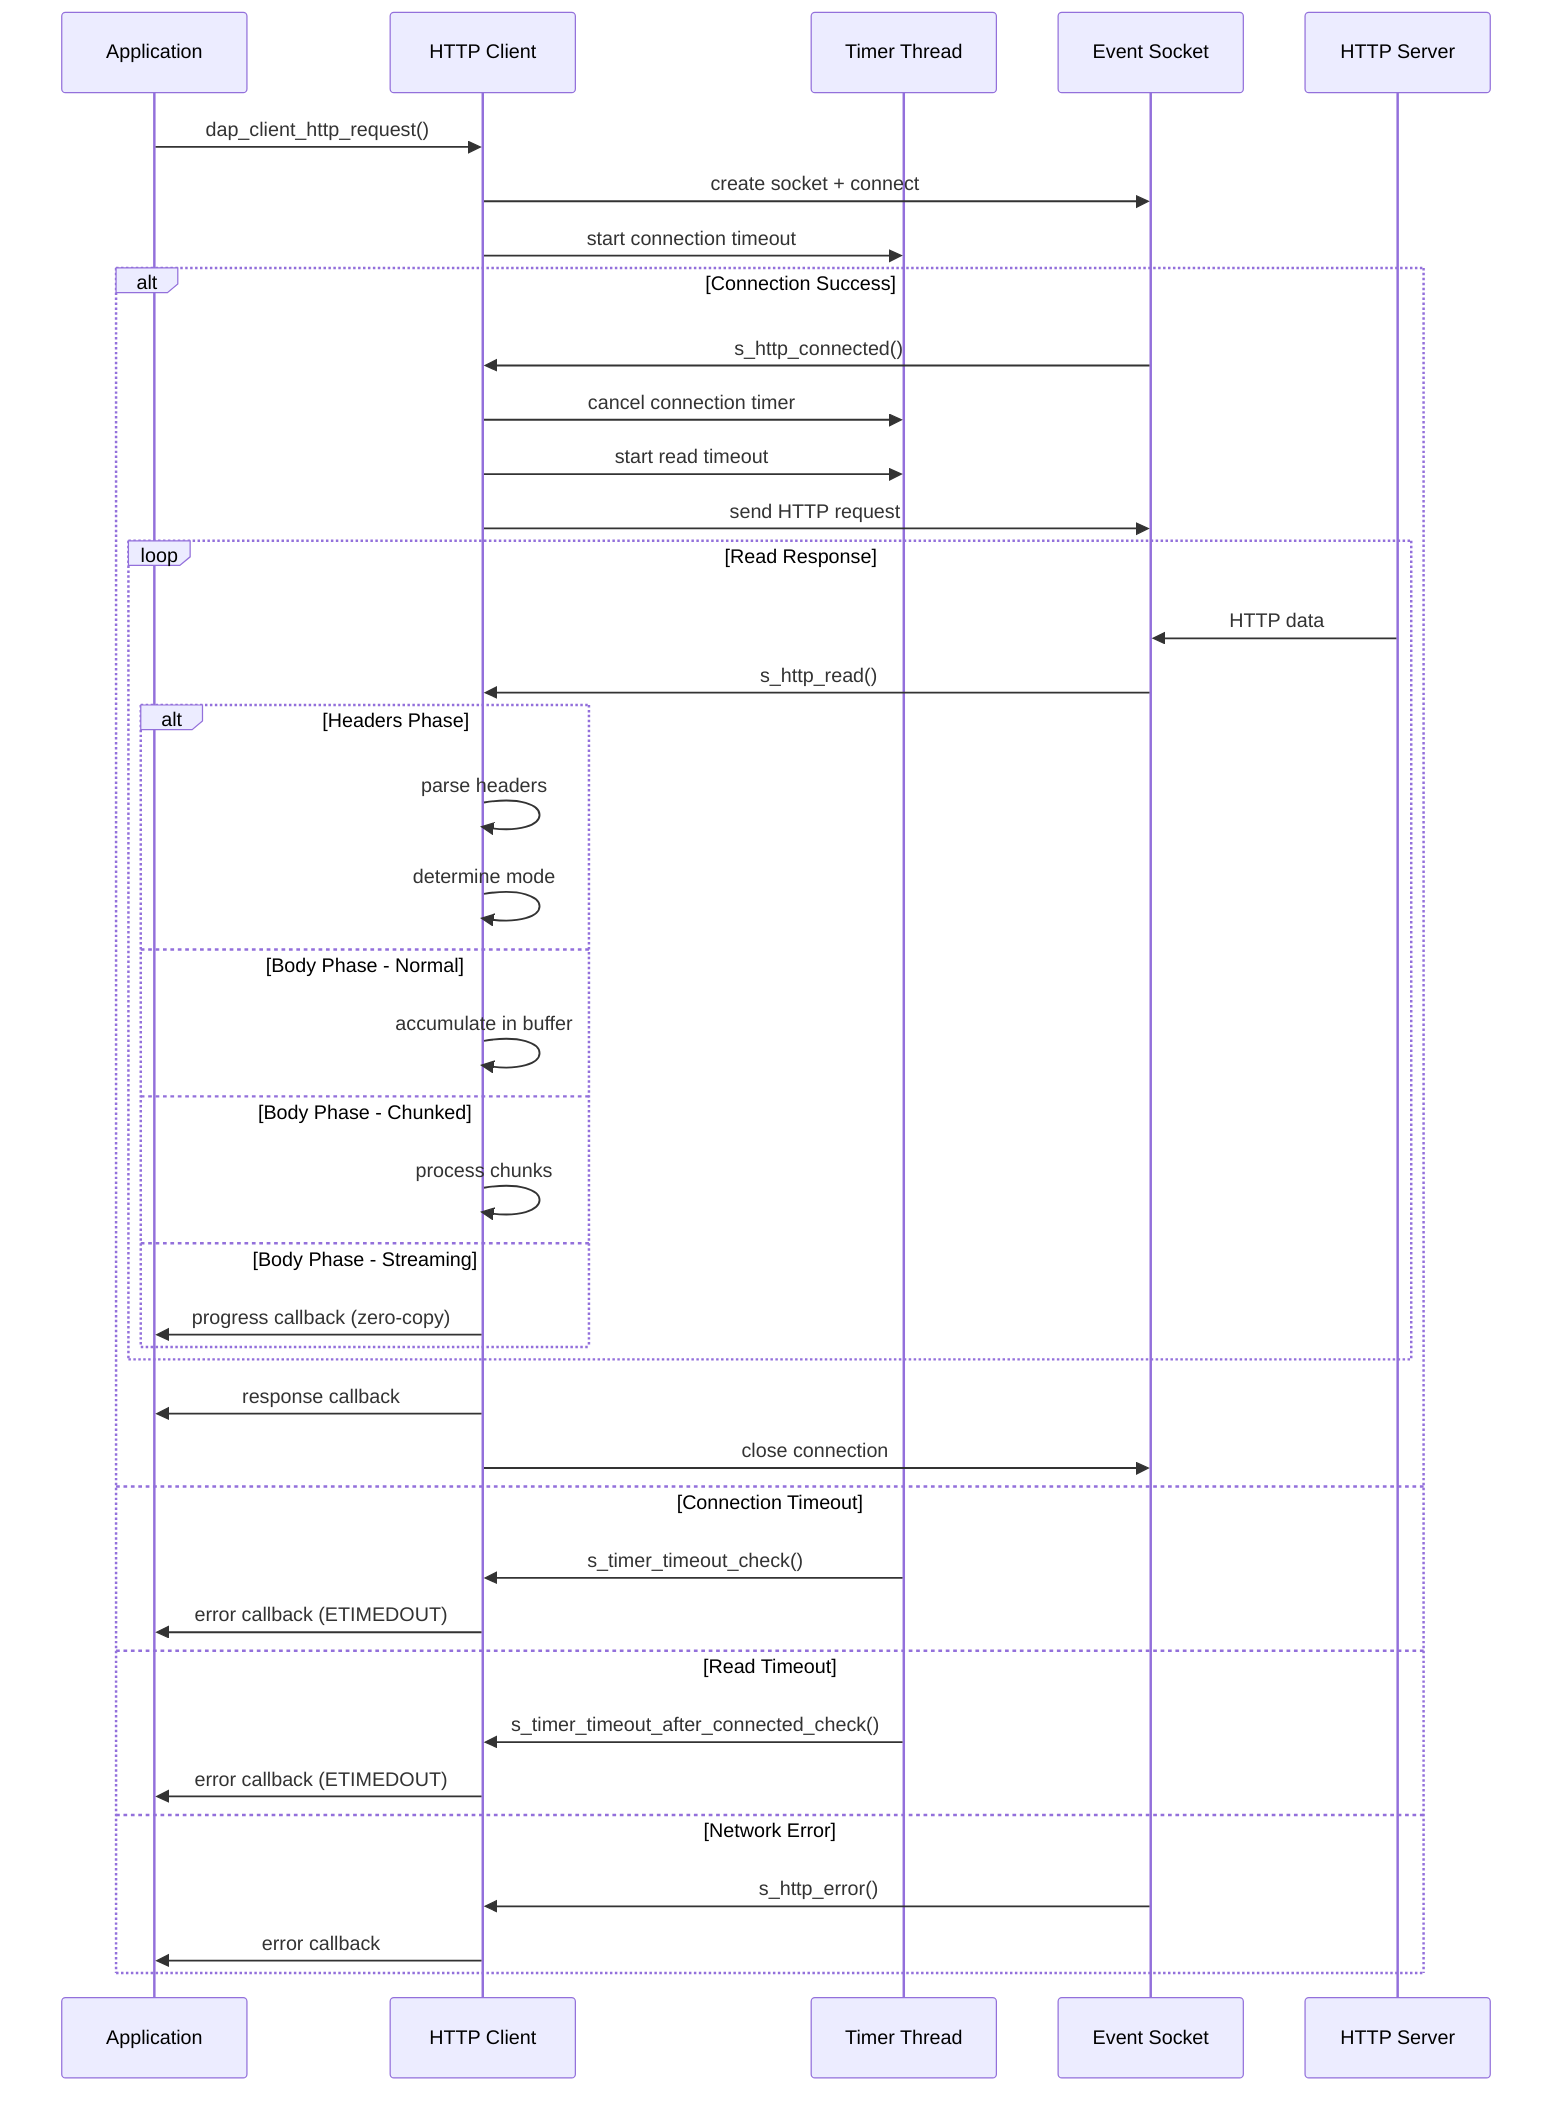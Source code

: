 sequenceDiagram
    participant App as Application
    participant HTTP as HTTP Client
    participant Timer as Timer Thread
    participant Socket as Event Socket
    participant Server as HTTP Server
    
    App->>HTTP: dap_client_http_request()
    HTTP->>Socket: create socket + connect
    HTTP->>Timer: start connection timeout
    
    alt Connection Success
        Socket->>HTTP: s_http_connected()
        HTTP->>Timer: cancel connection timer
        HTTP->>Timer: start read timeout
        HTTP->>Socket: send HTTP request
        
        loop Read Response
            Server->>Socket: HTTP data
            Socket->>HTTP: s_http_read()
            
            alt Headers Phase
                HTTP->>HTTP: parse headers
                HTTP->>HTTP: determine mode
            else Body Phase - Normal
                HTTP->>HTTP: accumulate in buffer
            else Body Phase - Chunked
                HTTP->>HTTP: process chunks
            else Body Phase - Streaming
                HTTP->>App: progress callback (zero-copy)
            end
        end
        
        HTTP->>App: response callback
        HTTP->>Socket: close connection
        
    else Connection Timeout
        Timer->>HTTP: s_timer_timeout_check()
        HTTP->>App: error callback (ETIMEDOUT)
        
    else Read Timeout
        Timer->>HTTP: s_timer_timeout_after_connected_check()
        HTTP->>App: error callback (ETIMEDOUT)
        
    else Network Error
        Socket->>HTTP: s_http_error()
        HTTP->>App: error callback
    end